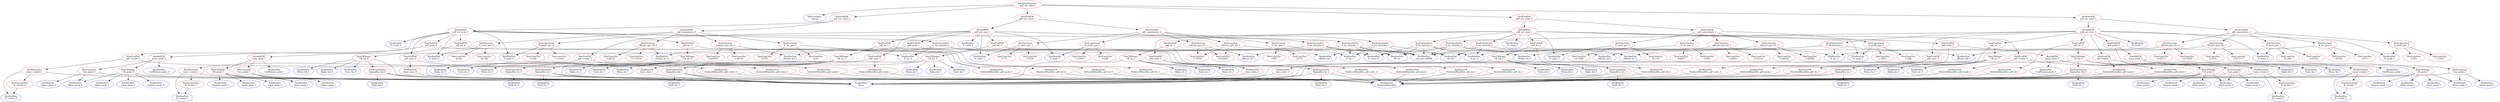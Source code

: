 digraph pdf_ext_simul{
"pdf_ext_simul" [ color=red, label="RooSimultaneous
pdf_ext_simul"];
"etacat" [ color=blue, label="RooCategory
etacat"];
"pdf_ext_total_0" [ color=red, label="RooProdPdf
pdf_ext_total_0"];
"pdf_ext_sum_0" [ color=red, label="RooAddPdf
pdf_ext_sum_0"];
"pdf_bs_0" [ color=red, label="RooProdPdf
pdf_bs_0"];
"CB_bs_0" [ color=red, label="RooCBShape
CB_bs_0"];
"Mean_bs_0" [ color=blue, label="RooRealVar
Mean_bs_0"];
"Alpha_bs_0" [ color=blue, label="RooRealVar
Alpha_bs_0"];
"Enne_bs_0" [ color=blue, label="RooRealVar
Enne_bs_0"];
"Mass" [ color=blue, label="RooRealVar
Mass"];
"SigmaRes_bs_0" [ color=red, label="RooFormulaVar
SigmaRes_bs_0"];
"PeeK_bs_0" [ color=blue, label="RooRealVar
PeeK_bs_0"];
"ReducedMassRes" [ color=blue, label="RooRealVar
ReducedMassRes"];
"ReducedMassRes_pdf_bs_0" [ color=red, label="RooKeysPdf
ReducedMassRes_pdf_bs_0"];
"N_bs_formula_0" [ color=red, label="RooFormulaVar
N_bs_formula_0"];
"effratio_bs_0" [ color=blue, label="RooRealVar
effratio_bs_0"];
"BF_bs" [ color=blue, label="RooRealVar
BF_bs"];
"N_bu_0" [ color=blue, label="RooRealVar
N_bu_0"];
"fs_over_fu" [ color=blue, label="RooRealVar
fs_over_fu"];
"one_over_BRBR" [ color=blue, label="RooRealVar
one_over_BRBR"];
"pdf_bd_0" [ color=red, label="RooProdPdf
pdf_bd_0"];
"CB_bd_0" [ color=red, label="RooCBShape
CB_bd_0"];
"Mean_bd_0" [ color=blue, label="RooRealVar
Mean_bd_0"];
"Alpha_bd_0" [ color=blue, label="RooRealVar
Alpha_bd_0"];
"Enne_bd_0" [ color=blue, label="RooRealVar
Enne_bd_0"];
"SigmaRes_bd_0" [ color=red, label="RooFormulaVar
SigmaRes_bd_0"];
"PeeK_bd_0" [ color=blue, label="RooRealVar
PeeK_bd_0"];
"ReducedMassRes_pdf_bd_0" [ color=red, label="RooKeysPdf
ReducedMassRes_pdf_bd_0"];
"N_bd_formula_0" [ color=red, label="RooFormulaVar
N_bd_formula_0"];
"effratio_bd_0" [ color=blue, label="RooRealVar
effratio_bd_0"];
"BF_bd" [ color=blue, label="RooRealVar
BF_bd"];
"pdf_1comb_0" [ color=red, label="RooProdPdf
pdf_1comb_0"];
"mass_1comb_0" [ color=red, label="RooBernstein
mass_1comb_0"];
"B_1comb_0" [ color=blue, label="RooRealVar
B_1comb_0"];
"B_2comb_0" [ color=red, label="RooFormulaVar
B_2comb_0"];
"ReducedMassRes_pdf_comb_0" [ color=red, label="RooKeysPdf
ReducedMassRes_pdf_comb_0"];
"N_comb_0" [ color=blue, label="RooRealVar
N_comb_0"];
"pdf_semi_0" [ color=red, label="RooProdPdf
pdf_semi_0"];
"ReducedMassRes_pdf_semi_0" [ color=red, label="RooKeysPdf
ReducedMassRes_pdf_semi_0"];
"keys_semi_0" [ color=red, label="RooKeysPdf
keys_semi_0"];
"N_semi_0" [ color=blue, label="RooRealVar
N_semi_0"];
"pdf_peak_0" [ color=red, label="RooProdPdf
pdf_peak_0"];
"mass_peak_0" [ color=red, label="RooAddPdf
mass_peak_0"];
"Gau_peak_0" [ color=red, label="RooGaussian
Gau_peak_0"];
"Mean_peak_0" [ color=blue, label="RooRealVar
Mean_peak_0"];
"Sigma_peak_0" [ color=blue, label="RooRealVar
Sigma_peak_0"];
"CoeffGauss_peak_0" [ color=blue, label="RooRealVar
CoeffGauss_peak_0"];
"CB_peak_0" [ color=red, label="RooCBShape
CB_peak_0"];
"Sigma2_peak_0" [ color=blue, label="RooRealVar
Sigma2_peak_0"];
"Alpha_peak_0" [ color=blue, label="RooRealVar
Alpha_peak_0"];
"Enne_peak_0" [ color=blue, label="RooRealVar
Enne_peak_0"];
"ReducedMassRes_pdf_peak_0" [ color=red, label="RooKeysPdf
ReducedMassRes_pdf_peak_0"];
"N_peak_0" [ color=blue, label="RooRealVar
N_peak_0"];
"pdf_constraints_0" [ color=red, label="RooProdPdf
pdf_constraints_0"];
"N_bu_gau_0" [ color=red, label="RooGaussian
N_bu_gau_0"];
"71191" [ color=red, label="RooConstVar
71191"];
"4107" [ color=red, label="RooConstVar
4107"];
"effratio_gau_bs_0" [ color=red, label="RooGaussian
effratio_gau_bs_0"];
"3.06122" [ color=red, label="RooConstVar
3.06122"];
"0.372414" [ color=red, label="RooConstVar
0.372414"];
"N_peak_gau_0" [ color=red, label="RooLognormal
N_peak_gau_0"];
"0.598" [ color=red, label="RooConstVar
0.598"];
"1.71914" [ color=red, label="RooConstVar
1.71914"];
"N_semi_gau_0" [ color=red, label="RooGaussian
N_semi_gau_0"];
"30.68" [ color=red, label="RooConstVar
30.68"];
"26.168" [ color=red, label="RooConstVar
26.168"];
"effratio_gau_bd_0" [ color=red, label="RooGaussian
effratio_gau_bd_0"];
"3.36735" [ color=red, label="RooConstVar
3.36735"];
"0.409655" [ color=red, label="RooConstVar
0.409655"];
"pdf_ext_total_1" [ color=red, label="RooProdPdf
pdf_ext_total_1"];
"pdf_ext_sum_1" [ color=red, label="RooAddPdf
pdf_ext_sum_1"];
"pdf_bs_1" [ color=red, label="RooProdPdf
pdf_bs_1"];
"CB_bs_1" [ color=red, label="RooCBShape
CB_bs_1"];
"Mean_bs_1" [ color=blue, label="RooRealVar
Mean_bs_1"];
"Alpha_bs_1" [ color=blue, label="RooRealVar
Alpha_bs_1"];
"Enne_bs_1" [ color=blue, label="RooRealVar
Enne_bs_1"];
"SigmaRes_bs_1" [ color=red, label="RooFormulaVar
SigmaRes_bs_1"];
"PeeK_bs_1" [ color=blue, label="RooRealVar
PeeK_bs_1"];
"ReducedMassRes_pdf_bs_1" [ color=red, label="RooKeysPdf
ReducedMassRes_pdf_bs_1"];
"N_bs_formula_1" [ color=red, label="RooFormulaVar
N_bs_formula_1"];
"effratio_bs_1" [ color=blue, label="RooRealVar
effratio_bs_1"];
"N_bu_1" [ color=blue, label="RooRealVar
N_bu_1"];
"pdf_bd_1" [ color=red, label="RooProdPdf
pdf_bd_1"];
"CB_bd_1" [ color=red, label="RooCBShape
CB_bd_1"];
"Mean_bd_1" [ color=blue, label="RooRealVar
Mean_bd_1"];
"Alpha_bd_1" [ color=blue, label="RooRealVar
Alpha_bd_1"];
"Enne_bd_1" [ color=blue, label="RooRealVar
Enne_bd_1"];
"SigmaRes_bd_1" [ color=red, label="RooFormulaVar
SigmaRes_bd_1"];
"PeeK_bd_1" [ color=blue, label="RooRealVar
PeeK_bd_1"];
"ReducedMassRes_pdf_bd_1" [ color=red, label="RooKeysPdf
ReducedMassRes_pdf_bd_1"];
"N_bd_formula_1" [ color=red, label="RooFormulaVar
N_bd_formula_1"];
"effratio_bd_1" [ color=blue, label="RooRealVar
effratio_bd_1"];
"pdf_1comb_1" [ color=red, label="RooProdPdf
pdf_1comb_1"];
"mass_1comb_1" [ color=red, label="RooBernstein
mass_1comb_1"];
"B_1comb_1" [ color=blue, label="RooRealVar
B_1comb_1"];
"B_2comb_1" [ color=red, label="RooFormulaVar
B_2comb_1"];
"ReducedMassRes_pdf_comb_1" [ color=red, label="RooKeysPdf
ReducedMassRes_pdf_comb_1"];
"N_comb_1" [ color=blue, label="RooRealVar
N_comb_1"];
"pdf_semi_1" [ color=red, label="RooProdPdf
pdf_semi_1"];
"ReducedMassRes_pdf_semi_1" [ color=red, label="RooKeysPdf
ReducedMassRes_pdf_semi_1"];
"keys_semi_1" [ color=red, label="RooKeysPdf
keys_semi_1"];
"N_semi_1" [ color=blue, label="RooRealVar
N_semi_1"];
"pdf_peak_1" [ color=red, label="RooProdPdf
pdf_peak_1"];
"mass_peak_1" [ color=red, label="RooAddPdf
mass_peak_1"];
"Gau_peak_1" [ color=red, label="RooGaussian
Gau_peak_1"];
"Mean_peak_1" [ color=blue, label="RooRealVar
Mean_peak_1"];
"Sigma_peak_1" [ color=blue, label="RooRealVar
Sigma_peak_1"];
"CoeffGauss_peak_1" [ color=blue, label="RooRealVar
CoeffGauss_peak_1"];
"CB_peak_1" [ color=red, label="RooCBShape
CB_peak_1"];
"Sigma2_peak_1" [ color=blue, label="RooRealVar
Sigma2_peak_1"];
"Alpha_peak_1" [ color=blue, label="RooRealVar
Alpha_peak_1"];
"Enne_peak_1" [ color=blue, label="RooRealVar
Enne_peak_1"];
"ReducedMassRes_pdf_peak_1" [ color=red, label="RooKeysPdf
ReducedMassRes_pdf_peak_1"];
"N_peak_1" [ color=blue, label="RooRealVar
N_peak_1"];
"pdf_constraints_1" [ color=red, label="RooProdPdf
pdf_constraints_1"];
"N_bu_gau_1" [ color=red, label="RooGaussian
N_bu_gau_1"];
"21373" [ color=red, label="RooConstVar
21373"];
"1080" [ color=red, label="RooConstVar
1080"];
"effratio_gau_bs_1" [ color=red, label="RooGaussian
effratio_gau_bs_1"];
"5.55556" [ color=red, label="RooConstVar
5.55556"];
"0.640481" [ color=red, label="RooConstVar
0.640481"];
"N_peak_gau_1" [ color=red, label="RooLognormal
N_peak_gau_1"];
"0.238" [ color=red, label="RooConstVar
0.238"];
"1.71997" [ color=red, label="RooConstVar
1.71997"];
"N_semi_gau_1" [ color=red, label="RooGaussian
N_semi_gau_1"];
"9.72" [ color=red, label="RooConstVar
9.72"];
"7.95187" [ color=red, label="RooConstVar
7.95187"];
"effratio_gau_bd_1" [ color=red, label="RooGaussian
effratio_gau_bd_1"];
"pdf_ext_total_2" [ color=red, label="RooProdPdf
pdf_ext_total_2"];
"pdf_ext_sum_2" [ color=red, label="RooAddPdf
pdf_ext_sum_2"];
"pdf_bs_2" [ color=red, label="RooProdPdf
pdf_bs_2"];
"CB_bs_2" [ color=red, label="RooCBShape
CB_bs_2"];
"Mean_bs_2" [ color=blue, label="RooRealVar
Mean_bs_2"];
"Alpha_bs_2" [ color=blue, label="RooRealVar
Alpha_bs_2"];
"Enne_bs_2" [ color=blue, label="RooRealVar
Enne_bs_2"];
"SigmaRes_bs_2" [ color=red, label="RooFormulaVar
SigmaRes_bs_2"];
"PeeK_bs_2" [ color=blue, label="RooRealVar
PeeK_bs_2"];
"ReducedMassRes_pdf_bs_2" [ color=red, label="RooKeysPdf
ReducedMassRes_pdf_bs_2"];
"N_bs_formula_2" [ color=red, label="RooFormulaVar
N_bs_formula_2"];
"effratio_bs_2" [ color=blue, label="RooRealVar
effratio_bs_2"];
"N_bu_2" [ color=blue, label="RooRealVar
N_bu_2"];
"pdf_bd_2" [ color=red, label="RooProdPdf
pdf_bd_2"];
"CB_bd_2" [ color=red, label="RooCBShape
CB_bd_2"];
"Mean_bd_2" [ color=blue, label="RooRealVar
Mean_bd_2"];
"Alpha_bd_2" [ color=blue, label="RooRealVar
Alpha_bd_2"];
"Enne_bd_2" [ color=blue, label="RooRealVar
Enne_bd_2"];
"SigmaRes_bd_2" [ color=red, label="RooFormulaVar
SigmaRes_bd_2"];
"PeeK_bd_2" [ color=blue, label="RooRealVar
PeeK_bd_2"];
"ReducedMassRes_pdf_bd_2" [ color=red, label="RooKeysPdf
ReducedMassRes_pdf_bd_2"];
"N_bd_formula_2" [ color=red, label="RooFormulaVar
N_bd_formula_2"];
"effratio_bd_2" [ color=blue, label="RooRealVar
effratio_bd_2"];
"pdf_1comb_2" [ color=red, label="RooProdPdf
pdf_1comb_2"];
"mass_1comb_2" [ color=red, label="RooBernstein
mass_1comb_2"];
"B_1comb_2" [ color=blue, label="RooRealVar
B_1comb_2"];
"B_2comb_2" [ color=red, label="RooFormulaVar
B_2comb_2"];
"ReducedMassRes_pdf_comb_2" [ color=red, label="RooKeysPdf
ReducedMassRes_pdf_comb_2"];
"N_comb_2" [ color=blue, label="RooRealVar
N_comb_2"];
"pdf_semi_2" [ color=red, label="RooProdPdf
pdf_semi_2"];
"ReducedMassRes_pdf_semi_2" [ color=red, label="RooKeysPdf
ReducedMassRes_pdf_semi_2"];
"keys_semi_2" [ color=red, label="RooKeysPdf
keys_semi_2"];
"N_semi_2" [ color=blue, label="RooRealVar
N_semi_2"];
"pdf_peak_2" [ color=red, label="RooProdPdf
pdf_peak_2"];
"mass_peak_2" [ color=red, label="RooAddPdf
mass_peak_2"];
"Gau_peak_2" [ color=red, label="RooGaussian
Gau_peak_2"];
"Mean_peak_2" [ color=blue, label="RooRealVar
Mean_peak_2"];
"Sigma_peak_2" [ color=blue, label="RooRealVar
Sigma_peak_2"];
"CoeffGauss_peak_2" [ color=blue, label="RooRealVar
CoeffGauss_peak_2"];
"CB_peak_2" [ color=red, label="RooCBShape
CB_peak_2"];
"Sigma2_peak_2" [ color=blue, label="RooRealVar
Sigma2_peak_2"];
"Alpha_peak_2" [ color=blue, label="RooRealVar
Alpha_peak_2"];
"Enne_peak_2" [ color=blue, label="RooRealVar
Enne_peak_2"];
"ReducedMassRes_pdf_peak_2" [ color=red, label="RooKeysPdf
ReducedMassRes_pdf_peak_2"];
"N_peak_2" [ color=blue, label="RooRealVar
N_peak_2"];
"pdf_constraints_2" [ color=red, label="RooProdPdf
pdf_constraints_2"];
"N_bu_gau_2" [ color=red, label="RooGaussian
N_bu_gau_2"];
"308877" [ color=red, label="RooConstVar
308877"];
"15461" [ color=red, label="RooConstVar
15461"];
"effratio_gau_bs_2" [ color=red, label="RooGaussian
effratio_gau_bs_2"];
"2.80488" [ color=red, label="RooConstVar
2.80488"];
"0.240762" [ color=red, label="RooConstVar
0.240762"];
"N_peak_gau_2" [ color=red, label="RooLognormal
N_peak_gau_2"];
"1.288" [ color=red, label="RooConstVar
1.288"];
"1.73073" [ color=red, label="RooConstVar
1.73073"];
"N_semi_gau_2" [ color=red, label="RooGaussian
N_semi_gau_2"];
"66.776" [ color=red, label="RooConstVar
66.776"];
"55.5584" [ color=red, label="RooConstVar
55.5584"];
"effratio_gau_bd_2" [ color=red, label="RooGaussian
effratio_gau_bd_2"];
"2.92683" [ color=red, label="RooConstVar
2.92683"];
"0.25123" [ color=red, label="RooConstVar
0.25123"];
"pdf_ext_total_3" [ color=red, label="RooProdPdf
pdf_ext_total_3"];
"pdf_ext_sum_3" [ color=red, label="RooAddPdf
pdf_ext_sum_3"];
"pdf_bs_3" [ color=red, label="RooProdPdf
pdf_bs_3"];
"CB_bs_3" [ color=red, label="RooCBShape
CB_bs_3"];
"Mean_bs_3" [ color=blue, label="RooRealVar
Mean_bs_3"];
"Alpha_bs_3" [ color=blue, label="RooRealVar
Alpha_bs_3"];
"Enne_bs_3" [ color=blue, label="RooRealVar
Enne_bs_3"];
"SigmaRes_bs_3" [ color=red, label="RooFormulaVar
SigmaRes_bs_3"];
"PeeK_bs_3" [ color=blue, label="RooRealVar
PeeK_bs_3"];
"ReducedMassRes_pdf_bs_3" [ color=red, label="RooKeysPdf
ReducedMassRes_pdf_bs_3"];
"N_bs_formula_3" [ color=red, label="RooFormulaVar
N_bs_formula_3"];
"effratio_bs_3" [ color=blue, label="RooRealVar
effratio_bs_3"];
"N_bu_3" [ color=blue, label="RooRealVar
N_bu_3"];
"pdf_bd_3" [ color=red, label="RooProdPdf
pdf_bd_3"];
"CB_bd_3" [ color=red, label="RooCBShape
CB_bd_3"];
"Mean_bd_3" [ color=blue, label="RooRealVar
Mean_bd_3"];
"Alpha_bd_3" [ color=blue, label="RooRealVar
Alpha_bd_3"];
"Enne_bd_3" [ color=blue, label="RooRealVar
Enne_bd_3"];
"SigmaRes_bd_3" [ color=red, label="RooFormulaVar
SigmaRes_bd_3"];
"PeeK_bd_3" [ color=blue, label="RooRealVar
PeeK_bd_3"];
"ReducedMassRes_pdf_bd_3" [ color=red, label="RooKeysPdf
ReducedMassRes_pdf_bd_3"];
"N_bd_formula_3" [ color=red, label="RooFormulaVar
N_bd_formula_3"];
"effratio_bd_3" [ color=blue, label="RooRealVar
effratio_bd_3"];
"pdf_1comb_3" [ color=red, label="RooProdPdf
pdf_1comb_3"];
"mass_1comb_3" [ color=red, label="RooBernstein
mass_1comb_3"];
"B_1comb_3" [ color=blue, label="RooRealVar
B_1comb_3"];
"B_2comb_3" [ color=red, label="RooFormulaVar
B_2comb_3"];
"ReducedMassRes_pdf_comb_3" [ color=red, label="RooKeysPdf
ReducedMassRes_pdf_comb_3"];
"N_comb_3" [ color=blue, label="RooRealVar
N_comb_3"];
"pdf_semi_3" [ color=red, label="RooProdPdf
pdf_semi_3"];
"ReducedMassRes_pdf_semi_3" [ color=red, label="RooKeysPdf
ReducedMassRes_pdf_semi_3"];
"keys_semi_3" [ color=red, label="RooKeysPdf
keys_semi_3"];
"N_semi_3" [ color=blue, label="RooRealVar
N_semi_3"];
"pdf_peak_3" [ color=red, label="RooProdPdf
pdf_peak_3"];
"mass_peak_3" [ color=red, label="RooAddPdf
mass_peak_3"];
"Gau_peak_3" [ color=red, label="RooGaussian
Gau_peak_3"];
"Mean_peak_3" [ color=blue, label="RooRealVar
Mean_peak_3"];
"Sigma_peak_3" [ color=blue, label="RooRealVar
Sigma_peak_3"];
"CoeffGauss_peak_3" [ color=blue, label="RooRealVar
CoeffGauss_peak_3"];
"CB_peak_3" [ color=red, label="RooCBShape
CB_peak_3"];
"Sigma2_peak_3" [ color=blue, label="RooRealVar
Sigma2_peak_3"];
"Alpha_peak_3" [ color=blue, label="RooRealVar
Alpha_peak_3"];
"Enne_peak_3" [ color=blue, label="RooRealVar
Enne_peak_3"];
"ReducedMassRes_pdf_peak_3" [ color=red, label="RooKeysPdf
ReducedMassRes_pdf_peak_3"];
"N_peak_3" [ color=blue, label="RooRealVar
N_peak_3"];
"pdf_constraints_3" [ color=red, label="RooProdPdf
pdf_constraints_3"];
"N_bu_gau_3" [ color=red, label="RooGaussian
N_bu_gau_3"];
"69260" [ color=red, label="RooConstVar
69260"];
"3475" [ color=red, label="RooConstVar
3475"];
"effratio_gau_bs_3" [ color=red, label="RooGaussian
effratio_gau_bs_3"];
"4.28571" [ color=red, label="RooConstVar
4.28571"];
"0.375459" [ color=red, label="RooConstVar
0.375459"];
"N_peak_gau_3" [ color=red, label="RooLognormal
N_peak_gau_3"];
"0.402" [ color=red, label="RooConstVar
0.402"];
"1.72559" [ color=red, label="RooConstVar
1.72559"];
"N_semi_gau_3" [ color=red, label="RooGaussian
N_semi_gau_3"];
"16.264" [ color=red, label="RooConstVar
16.264"];
"12.8358" [ color=red, label="RooConstVar
12.8358"];
"effratio_gau_bd_3" [ color=red, label="RooGaussian
effratio_gau_bd_3"];
"4.7619" [ color=red, label="RooConstVar
4.7619"];
"0.417177" [ color=red, label="RooConstVar
0.417177"];
"pdf_bs_0" -> "ReducedMassRes_pdf_bs_0";
"pdf_bs_0" -> "CB_bs_0";
"N_bs_formula_0" -> "BF_bs";
"N_bs_formula_0" -> "effratio_bs_0";
"N_bs_formula_0" -> "N_bu_0";
"N_bs_formula_0" -> "fs_over_fu";
"N_bs_formula_0" -> "one_over_BRBR";
"N_bd_formula_0" -> "N_bu_0";
"N_bd_formula_0" -> "effratio_bd_0";
"N_bd_formula_0" -> "BF_bd";
"N_bd_formula_0" -> "one_over_BRBR";
"N_bd_formula_1" -> "BF_bd";
"N_bd_formula_1" -> "effratio_bd_1";
"N_bd_formula_1" -> "N_bu_1";
"N_bd_formula_1" -> "one_over_BRBR";
"N_bs_formula_1" -> "BF_bs";
"N_bs_formula_1" -> "N_bu_1";
"N_bs_formula_1" -> "effratio_bs_1";
"N_bs_formula_1" -> "fs_over_fu";
"N_bs_formula_1" -> "one_over_BRBR";
"N_bs_formula_2" -> "BF_bs";
"N_bs_formula_2" -> "fs_over_fu";
"N_bs_formula_2" -> "effratio_bs_2";
"N_bs_formula_2" -> "N_bu_2";
"N_bs_formula_2" -> "one_over_BRBR";
"ReducedMassRes_pdf_semi_0" -> "ReducedMassRes";
"ReducedMassRes_pdf_bs_0" -> "ReducedMassRes";
"CB_bs_0" -> "SigmaRes_bs_0";
"CB_bs_0" -> "Mass";
"CB_bs_0" -> "Mean_bs_0";
"CB_bs_0" -> "Alpha_bs_0";
"CB_bs_0" -> "Enne_bs_0";
"SigmaRes_bs_0" -> "Mass";
"SigmaRes_bs_0" -> "ReducedMassRes";
"SigmaRes_bs_0" -> "PeeK_bs_0";
"keys_semi_0" -> "Mass";
"pdf_semi_0" -> "ReducedMassRes_pdf_semi_0";
"pdf_semi_0" -> "keys_semi_0";
"ReducedMassRes_pdf_bd_0" -> "ReducedMassRes";
"pdf_bd_0" -> "ReducedMassRes_pdf_bd_0";
"pdf_bd_0" -> "CB_bd_0";
"CB_bd_0" -> "SigmaRes_bd_0";
"CB_bd_0" -> "Mass";
"CB_bd_0" -> "Mean_bd_0";
"CB_bd_0" -> "Alpha_bd_0";
"CB_bd_0" -> "Enne_bd_0";
"SigmaRes_bd_0" -> "Mass";
"SigmaRes_bd_0" -> "ReducedMassRes";
"SigmaRes_bd_0" -> "PeeK_bd_0";
"ReducedMassRes_pdf_peak_0" -> "ReducedMassRes";
"pdf_peak_0" -> "ReducedMassRes_pdf_peak_0";
"pdf_peak_0" -> "mass_peak_0";
"mass_peak_0" -> "Gau_peak_0";
"mass_peak_0" -> "CB_peak_0";
"mass_peak_0" -> "CoeffGauss_peak_0";
"Gau_peak_0" -> "Mass";
"Gau_peak_0" -> "Mean_peak_0";
"Gau_peak_0" -> "Sigma_peak_0";
"CB_peak_0" -> "Mass";
"CB_peak_0" -> "Mean_peak_0";
"CB_peak_0" -> "Sigma2_peak_0";
"CB_peak_0" -> "Alpha_peak_0";
"CB_peak_0" -> "Enne_peak_0";
"ReducedMassRes_pdf_comb_0" -> "ReducedMassRes";
"ReducedMassRes_pdf_bs_1" -> "ReducedMassRes";
"pdf_bs_1" -> "ReducedMassRes_pdf_bs_1";
"pdf_bs_1" -> "CB_bs_1";
"CB_bs_1" -> "SigmaRes_bs_1";
"CB_bs_1" -> "Mass";
"CB_bs_1" -> "Mean_bs_1";
"CB_bs_1" -> "Alpha_bs_1";
"CB_bs_1" -> "Enne_bs_1";
"SigmaRes_bs_1" -> "Mass";
"SigmaRes_bs_1" -> "ReducedMassRes";
"SigmaRes_bs_1" -> "PeeK_bs_1";
"ReducedMassRes_pdf_bd_1" -> "ReducedMassRes";
"pdf_bd_1" -> "ReducedMassRes_pdf_bd_1";
"pdf_bd_1" -> "CB_bd_1";
"CB_bd_1" -> "SigmaRes_bd_1";
"CB_bd_1" -> "Mass";
"CB_bd_1" -> "Mean_bd_1";
"CB_bd_1" -> "Alpha_bd_1";
"CB_bd_1" -> "Enne_bd_1";
"SigmaRes_bd_1" -> "Mass";
"SigmaRes_bd_1" -> "ReducedMassRes";
"SigmaRes_bd_1" -> "PeeK_bd_1";
"ReducedMassRes_pdf_peak_1" -> "ReducedMassRes";
"pdf_peak_1" -> "ReducedMassRes_pdf_peak_1";
"pdf_peak_1" -> "mass_peak_1";
"mass_peak_1" -> "Gau_peak_1";
"mass_peak_1" -> "CB_peak_1";
"mass_peak_1" -> "CoeffGauss_peak_1";
"Gau_peak_1" -> "Mass";
"Gau_peak_1" -> "Mean_peak_1";
"Gau_peak_1" -> "Sigma_peak_1";
"CB_peak_1" -> "Mass";
"CB_peak_1" -> "Mean_peak_1";
"CB_peak_1" -> "Sigma2_peak_1";
"CB_peak_1" -> "Alpha_peak_1";
"CB_peak_1" -> "Enne_peak_1";
"ReducedMassRes_pdf_semi_1" -> "ReducedMassRes";
"pdf_semi_1" -> "ReducedMassRes_pdf_semi_1";
"pdf_semi_1" -> "keys_semi_1";
"keys_semi_1" -> "Mass";
"ReducedMassRes_pdf_comb_1" -> "ReducedMassRes";
"ReducedMassRes_pdf_bs_2" -> "ReducedMassRes";
"pdf_bs_2" -> "ReducedMassRes_pdf_bs_2";
"pdf_bs_2" -> "CB_bs_2";
"CB_bs_2" -> "SigmaRes_bs_2";
"CB_bs_2" -> "Mass";
"CB_bs_2" -> "Mean_bs_2";
"CB_bs_2" -> "Alpha_bs_2";
"CB_bs_2" -> "Enne_bs_2";
"SigmaRes_bs_2" -> "Mass";
"SigmaRes_bs_2" -> "ReducedMassRes";
"SigmaRes_bs_2" -> "PeeK_bs_2";
"ReducedMassRes_pdf_bd_2" -> "ReducedMassRes";
"pdf_bd_2" -> "ReducedMassRes_pdf_bd_2";
"pdf_bd_2" -> "CB_bd_2";
"CB_bd_2" -> "SigmaRes_bd_2";
"CB_bd_2" -> "Mass";
"CB_bd_2" -> "Mean_bd_2";
"CB_bd_2" -> "Alpha_bd_2";
"CB_bd_2" -> "Enne_bd_2";
"SigmaRes_bd_2" -> "Mass";
"SigmaRes_bd_2" -> "ReducedMassRes";
"SigmaRes_bd_2" -> "PeeK_bd_2";
"ReducedMassRes_pdf_peak_2" -> "ReducedMassRes";
"pdf_peak_2" -> "ReducedMassRes_pdf_peak_2";
"pdf_peak_2" -> "mass_peak_2";
"mass_peak_2" -> "Gau_peak_2";
"mass_peak_2" -> "CB_peak_2";
"mass_peak_2" -> "CoeffGauss_peak_2";
"Gau_peak_2" -> "Mass";
"Gau_peak_2" -> "Mean_peak_2";
"Gau_peak_2" -> "Sigma_peak_2";
"CB_peak_2" -> "Mass";
"CB_peak_2" -> "Mean_peak_2";
"CB_peak_2" -> "Sigma2_peak_2";
"CB_peak_2" -> "Alpha_peak_2";
"CB_peak_2" -> "Enne_peak_2";
"ReducedMassRes_pdf_semi_2" -> "ReducedMassRes";
"pdf_semi_2" -> "ReducedMassRes_pdf_semi_2";
"pdf_semi_2" -> "keys_semi_2";
"keys_semi_2" -> "Mass";
"ReducedMassRes_pdf_comb_2" -> "ReducedMassRes";
"ReducedMassRes_pdf_bs_3" -> "ReducedMassRes";
"pdf_bs_3" -> "ReducedMassRes_pdf_bs_3";
"pdf_bs_3" -> "CB_bs_3";
"CB_bs_3" -> "SigmaRes_bs_3";
"CB_bs_3" -> "Mass";
"CB_bs_3" -> "Mean_bs_3";
"CB_bs_3" -> "Alpha_bs_3";
"CB_bs_3" -> "Enne_bs_3";
"SigmaRes_bs_3" -> "Mass";
"SigmaRes_bs_3" -> "ReducedMassRes";
"SigmaRes_bs_3" -> "PeeK_bs_3";
"ReducedMassRes_pdf_bd_3" -> "ReducedMassRes";
"pdf_bd_3" -> "ReducedMassRes_pdf_bd_3";
"pdf_bd_3" -> "CB_bd_3";
"CB_bd_3" -> "SigmaRes_bd_3";
"CB_bd_3" -> "Mass";
"CB_bd_3" -> "Mean_bd_3";
"CB_bd_3" -> "Alpha_bd_3";
"CB_bd_3" -> "Enne_bd_3";
"SigmaRes_bd_3" -> "Mass";
"SigmaRes_bd_3" -> "ReducedMassRes";
"SigmaRes_bd_3" -> "PeeK_bd_3";
"ReducedMassRes_pdf_peak_3" -> "ReducedMassRes";
"pdf_peak_3" -> "ReducedMassRes_pdf_peak_3";
"pdf_peak_3" -> "mass_peak_3";
"mass_peak_3" -> "Gau_peak_3";
"mass_peak_3" -> "CB_peak_3";
"mass_peak_3" -> "CoeffGauss_peak_3";
"Gau_peak_3" -> "Mass";
"Gau_peak_3" -> "Mean_peak_3";
"Gau_peak_3" -> "Sigma_peak_3";
"CB_peak_3" -> "Mass";
"CB_peak_3" -> "Mean_peak_3";
"CB_peak_3" -> "Sigma2_peak_3";
"CB_peak_3" -> "Alpha_peak_3";
"CB_peak_3" -> "Enne_peak_3";
"ReducedMassRes_pdf_semi_3" -> "ReducedMassRes";
"pdf_semi_3" -> "ReducedMassRes_pdf_semi_3";
"pdf_semi_3" -> "keys_semi_3";
"keys_semi_3" -> "Mass";
"ReducedMassRes_pdf_comb_3" -> "ReducedMassRes";
"N_bd_formula_2" -> "BF_bd";
"N_bd_formula_2" -> "N_bu_2";
"N_bd_formula_2" -> "effratio_bd_2";
"N_bd_formula_2" -> "one_over_BRBR";
"N_bs_formula_3" -> "BF_bs";
"N_bs_formula_3" -> "fs_over_fu";
"N_bs_formula_3" -> "one_over_BRBR";
"N_bs_formula_3" -> "effratio_bs_3";
"N_bs_formula_3" -> "N_bu_3";
"N_bd_formula_3" -> "BF_bd";
"N_bd_formula_3" -> "one_over_BRBR";
"N_bd_formula_3" -> "N_bu_3";
"N_bd_formula_3" -> "effratio_bd_3";
"N_bu_gau_1" -> "N_bu_1";
"N_bu_gau_1" -> "21373";
"N_bu_gau_1" -> "1080";
"N_bu_gau_0" -> "N_bu_0";
"N_bu_gau_0" -> "71191";
"N_bu_gau_0" -> "4107";
"pdf_1comb_1" -> "ReducedMassRes_pdf_comb_1";
"pdf_1comb_1" -> "mass_1comb_1";
"mass_1comb_1" -> "B_2comb_1";
"mass_1comb_1" -> "Mass";
"mass_1comb_1" -> "B_1comb_1";
"effratio_gau_bs_1" -> "effratio_bs_1";
"effratio_gau_bs_1" -> "5.55556";
"effratio_gau_bs_1" -> "0.640481";
"N_semi_gau_2" -> "N_semi_2";
"N_semi_gau_2" -> "66.776";
"N_semi_gau_2" -> "55.5584";
"N_peak_gau_2" -> "N_peak_2";
"N_peak_gau_2" -> "1.288";
"N_peak_gau_2" -> "1.73073";
"effratio_gau_bs_3" -> "effratio_bs_3";
"effratio_gau_bs_3" -> "4.28571";
"effratio_gau_bs_3" -> "0.375459";
"effratio_gau_bd_1" -> "effratio_bd_1";
"effratio_gau_bd_1" -> "5.55556";
"effratio_gau_bd_1" -> "0.640481";
"effratio_gau_bs_0" -> "effratio_bs_0";
"effratio_gau_bs_0" -> "3.06122";
"effratio_gau_bs_0" -> "0.372414";
"effratio_gau_bd_3" -> "effratio_bd_3";
"effratio_gau_bd_3" -> "4.7619";
"effratio_gau_bd_3" -> "0.417177";
"N_semi_gau_3" -> "N_semi_3";
"N_semi_gau_3" -> "16.264";
"N_semi_gau_3" -> "12.8358";
"B_2comb_2" -> "B_1comb_2";
"B_2comb_1" -> "B_1comb_1";
"N_bu_gau_3" -> "N_bu_3";
"N_bu_gau_3" -> "69260";
"N_bu_gau_3" -> "3475";
"effratio_gau_bs_2" -> "effratio_bs_2";
"effratio_gau_bs_2" -> "2.80488";
"effratio_gau_bs_2" -> "0.240762";
"N_semi_gau_0" -> "N_semi_0";
"N_semi_gau_0" -> "30.68";
"N_semi_gau_0" -> "26.168";
"N_peak_gau_0" -> "N_peak_0";
"N_peak_gau_0" -> "0.598";
"N_peak_gau_0" -> "1.71914";
"effratio_gau_bd_0" -> "effratio_bd_0";
"effratio_gau_bd_0" -> "3.36735";
"effratio_gau_bd_0" -> "0.409655";
"pdf_1comb_0" -> "ReducedMassRes_pdf_comb_0";
"pdf_1comb_0" -> "mass_1comb_0";
"mass_1comb_0" -> "B_2comb_0";
"mass_1comb_0" -> "Mass";
"mass_1comb_0" -> "B_1comb_0";
"B_2comb_0" -> "B_1comb_0";
"pdf_ext_total_2" -> "pdf_ext_sum_2";
"pdf_ext_total_2" -> "pdf_constraints_2";
"pdf_ext_sum_2" -> "N_bs_formula_2";
"pdf_ext_sum_2" -> "pdf_bs_2";
"pdf_ext_sum_2" -> "pdf_bd_2";
"pdf_ext_sum_2" -> "pdf_peak_2";
"pdf_ext_sum_2" -> "pdf_semi_2";
"pdf_ext_sum_2" -> "N_bd_formula_2";
"pdf_ext_sum_2" -> "pdf_1comb_2";
"pdf_ext_sum_2" -> "N_peak_2";
"pdf_ext_sum_2" -> "N_semi_2";
"pdf_ext_sum_2" -> "N_comb_2";
"N_peak_gau_3" -> "N_peak_3";
"N_peak_gau_3" -> "0.402";
"N_peak_gau_3" -> "1.72559";
"pdf_1comb_3" -> "ReducedMassRes_pdf_comb_3";
"pdf_1comb_3" -> "mass_1comb_3";
"mass_1comb_3" -> "B_2comb_3";
"mass_1comb_3" -> "Mass";
"mass_1comb_3" -> "B_1comb_3";
"pdf_ext_total_3" -> "pdf_ext_sum_3";
"pdf_ext_total_3" -> "pdf_constraints_3";
"pdf_ext_sum_3" -> "pdf_bs_3";
"pdf_ext_sum_3" -> "pdf_bd_3";
"pdf_ext_sum_3" -> "pdf_peak_3";
"pdf_ext_sum_3" -> "pdf_semi_3";
"pdf_ext_sum_3" -> "N_bs_formula_3";
"pdf_ext_sum_3" -> "N_bd_formula_3";
"pdf_ext_sum_3" -> "pdf_1comb_3";
"pdf_ext_sum_3" -> "N_peak_3";
"pdf_ext_sum_3" -> "N_semi_3";
"pdf_ext_sum_3" -> "N_comb_3";
"pdf_ext_total_0" -> "pdf_ext_sum_0";
"pdf_ext_total_0" -> "pdf_constraints_0";
"pdf_ext_sum_0" -> "pdf_bs_0";
"pdf_ext_sum_0" -> "N_bs_formula_0";
"pdf_ext_sum_0" -> "N_bd_formula_0";
"pdf_ext_sum_0" -> "pdf_semi_0";
"pdf_ext_sum_0" -> "pdf_bd_0";
"pdf_ext_sum_0" -> "pdf_peak_0";
"pdf_ext_sum_0" -> "pdf_1comb_0";
"pdf_ext_sum_0" -> "N_peak_0";
"pdf_ext_sum_0" -> "N_semi_0";
"pdf_ext_sum_0" -> "N_comb_0";
"N_semi_gau_1" -> "N_semi_1";
"N_semi_gau_1" -> "9.72";
"N_semi_gau_1" -> "7.95187";
"N_bu_gau_2" -> "N_bu_2";
"N_bu_gau_2" -> "308877";
"N_bu_gau_2" -> "15461";
"N_peak_gau_1" -> "N_peak_1";
"N_peak_gau_1" -> "0.238";
"N_peak_gau_1" -> "1.71997";
"pdf_ext_total_1" -> "pdf_ext_sum_1";
"pdf_ext_total_1" -> "pdf_constraints_1";
"pdf_ext_sum_1" -> "N_bd_formula_1";
"pdf_ext_sum_1" -> "N_bs_formula_1";
"pdf_ext_sum_1" -> "pdf_bs_1";
"pdf_ext_sum_1" -> "pdf_bd_1";
"pdf_ext_sum_1" -> "pdf_peak_1";
"pdf_ext_sum_1" -> "pdf_semi_1";
"pdf_ext_sum_1" -> "pdf_1comb_1";
"pdf_ext_sum_1" -> "N_peak_1";
"pdf_ext_sum_1" -> "N_semi_1";
"pdf_ext_sum_1" -> "N_comb_1";
"pdf_constraints_0" -> "N_bu_gau_0";
"pdf_constraints_0" -> "effratio_gau_bs_0";
"pdf_constraints_0" -> "N_semi_gau_0";
"pdf_constraints_0" -> "N_peak_gau_0";
"pdf_constraints_0" -> "effratio_gau_bd_0";
"pdf_1comb_2" -> "ReducedMassRes_pdf_comb_2";
"pdf_1comb_2" -> "mass_1comb_2";
"mass_1comb_2" -> "B_2comb_2";
"mass_1comb_2" -> "Mass";
"mass_1comb_2" -> "B_1comb_2";
"B_2comb_3" -> "B_1comb_3";
"pdf_constraints_1" -> "N_bu_gau_1";
"pdf_constraints_1" -> "effratio_gau_bs_1";
"pdf_constraints_1" -> "effratio_gau_bd_1";
"pdf_constraints_1" -> "N_semi_gau_1";
"pdf_constraints_1" -> "N_peak_gau_1";
"effratio_gau_bd_2" -> "effratio_bd_2";
"effratio_gau_bd_2" -> "2.92683";
"effratio_gau_bd_2" -> "0.25123";
"pdf_constraints_2" -> "N_semi_gau_2";
"pdf_constraints_2" -> "N_peak_gau_2";
"pdf_constraints_2" -> "effratio_gau_bs_2";
"pdf_constraints_2" -> "N_bu_gau_2";
"pdf_constraints_2" -> "effratio_gau_bd_2";
"pdf_constraints_3" -> "effratio_gau_bs_3";
"pdf_constraints_3" -> "effratio_gau_bd_3";
"pdf_constraints_3" -> "N_semi_gau_3";
"pdf_constraints_3" -> "N_bu_gau_3";
"pdf_constraints_3" -> "N_peak_gau_3";
"pdf_ext_simul" -> "etacat";
"pdf_ext_simul" -> "pdf_ext_total_2";
"pdf_ext_simul" -> "pdf_ext_total_3";
"pdf_ext_simul" -> "pdf_ext_total_0";
"pdf_ext_simul" -> "pdf_ext_total_1";
}
